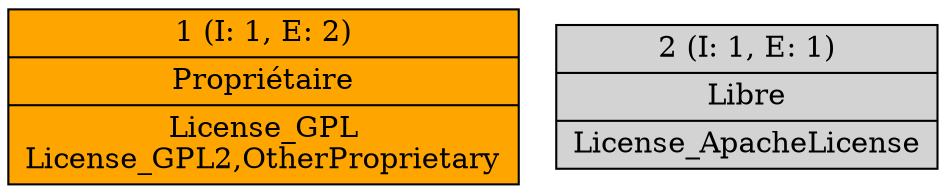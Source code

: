 digraph G { 
	rankdir=BT;
1 [shape=record,style=filled,fillcolor=orange,label="{1 (I: 1, E: 2)|Propriétaire\n|License_GPL\nLicense_GPL2,OtherProprietary\n}"];
2 [shape=record,style=filled,label="{2 (I: 1, E: 1)|Libre\n|License_ApacheLicense\n}"];
}